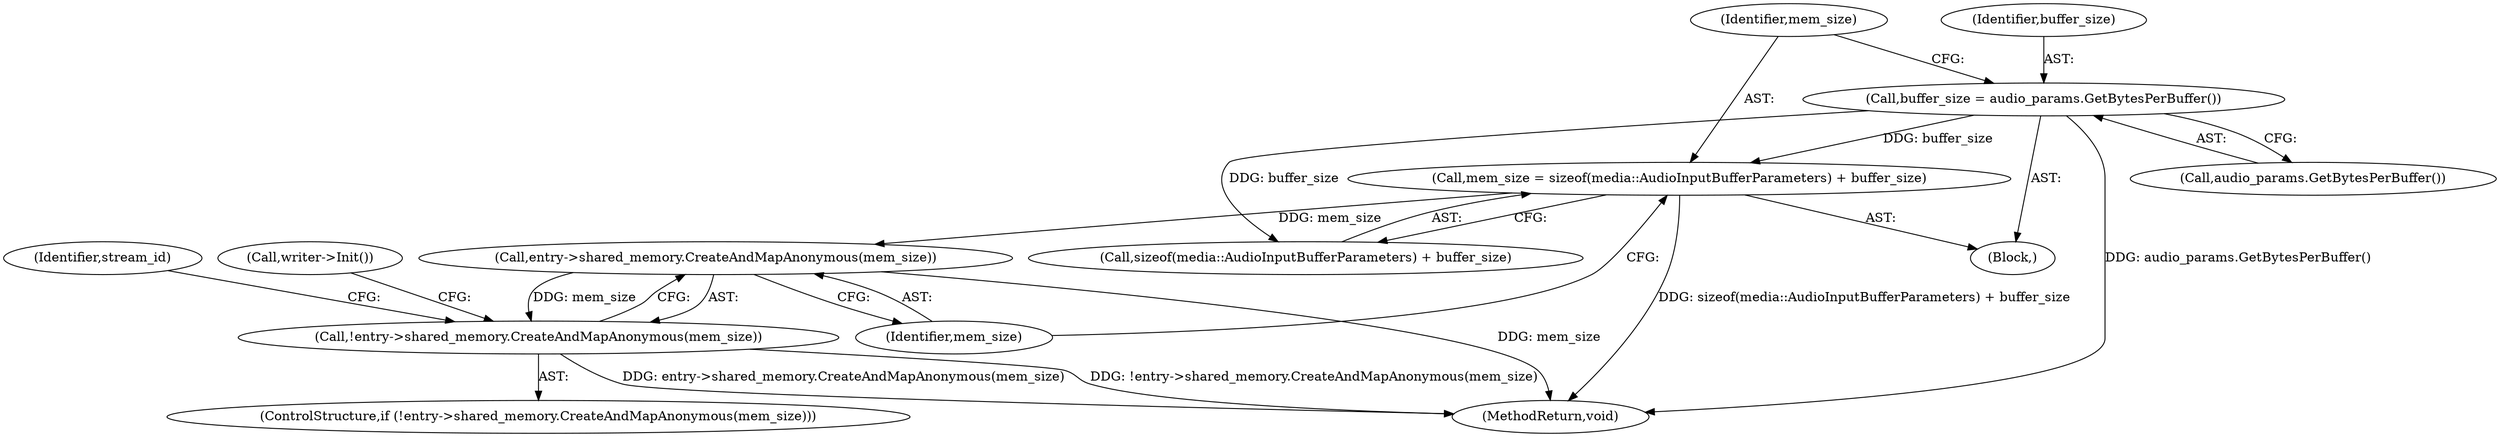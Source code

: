 digraph "0_Chrome_503bea2643350c6378de5f7a268b85cf2480e1ac@API" {
"1000154" [label="(Call,mem_size = sizeof(media::AudioInputBufferParameters) + buffer_size)"];
"1000149" [label="(Call,buffer_size = audio_params.GetBytesPerBuffer())"];
"1000162" [label="(Call,entry->shared_memory.CreateAndMapAnonymous(mem_size))"];
"1000161" [label="(Call,!entry->shared_memory.CreateAndMapAnonymous(mem_size))"];
"1000155" [label="(Identifier,mem_size)"];
"1000154" [label="(Call,mem_size = sizeof(media::AudioInputBufferParameters) + buffer_size)"];
"1000156" [label="(Call,sizeof(media::AudioInputBufferParameters) + buffer_size)"];
"1000161" [label="(Call,!entry->shared_memory.CreateAndMapAnonymous(mem_size))"];
"1000106" [label="(Block,)"];
"1000151" [label="(Call,audio_params.GetBytesPerBuffer())"];
"1000171" [label="(Call,writer->Init())"];
"1000150" [label="(Identifier,buffer_size)"];
"1000160" [label="(ControlStructure,if (!entry->shared_memory.CreateAndMapAnonymous(mem_size)))"];
"1000166" [label="(Identifier,stream_id)"];
"1000149" [label="(Call,buffer_size = audio_params.GetBytesPerBuffer())"];
"1000212" [label="(MethodReturn,void)"];
"1000163" [label="(Identifier,mem_size)"];
"1000162" [label="(Call,entry->shared_memory.CreateAndMapAnonymous(mem_size))"];
"1000154" -> "1000106"  [label="AST: "];
"1000154" -> "1000156"  [label="CFG: "];
"1000155" -> "1000154"  [label="AST: "];
"1000156" -> "1000154"  [label="AST: "];
"1000163" -> "1000154"  [label="CFG: "];
"1000154" -> "1000212"  [label="DDG: sizeof(media::AudioInputBufferParameters) + buffer_size"];
"1000149" -> "1000154"  [label="DDG: buffer_size"];
"1000154" -> "1000162"  [label="DDG: mem_size"];
"1000149" -> "1000106"  [label="AST: "];
"1000149" -> "1000151"  [label="CFG: "];
"1000150" -> "1000149"  [label="AST: "];
"1000151" -> "1000149"  [label="AST: "];
"1000155" -> "1000149"  [label="CFG: "];
"1000149" -> "1000212"  [label="DDG: audio_params.GetBytesPerBuffer()"];
"1000149" -> "1000156"  [label="DDG: buffer_size"];
"1000162" -> "1000161"  [label="AST: "];
"1000162" -> "1000163"  [label="CFG: "];
"1000163" -> "1000162"  [label="AST: "];
"1000161" -> "1000162"  [label="CFG: "];
"1000162" -> "1000212"  [label="DDG: mem_size"];
"1000162" -> "1000161"  [label="DDG: mem_size"];
"1000161" -> "1000160"  [label="AST: "];
"1000166" -> "1000161"  [label="CFG: "];
"1000171" -> "1000161"  [label="CFG: "];
"1000161" -> "1000212"  [label="DDG: entry->shared_memory.CreateAndMapAnonymous(mem_size)"];
"1000161" -> "1000212"  [label="DDG: !entry->shared_memory.CreateAndMapAnonymous(mem_size)"];
}
